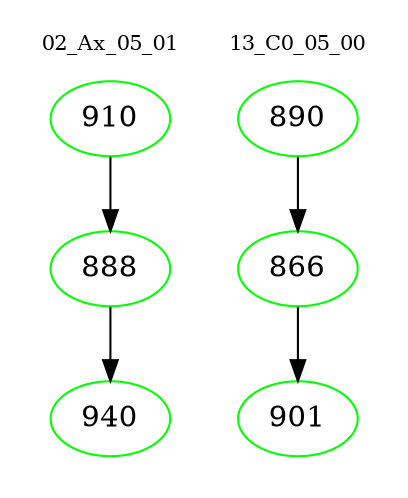 digraph{
subgraph cluster_0 {
color = white
label = "02_Ax_05_01";
fontsize=10;
T0_910 [label="910", color="green"]
T0_910 -> T0_888 [color="black"]
T0_888 [label="888", color="green"]
T0_888 -> T0_940 [color="black"]
T0_940 [label="940", color="green"]
}
subgraph cluster_1 {
color = white
label = "13_C0_05_00";
fontsize=10;
T1_890 [label="890", color="green"]
T1_890 -> T1_866 [color="black"]
T1_866 [label="866", color="green"]
T1_866 -> T1_901 [color="black"]
T1_901 [label="901", color="green"]
}
}
